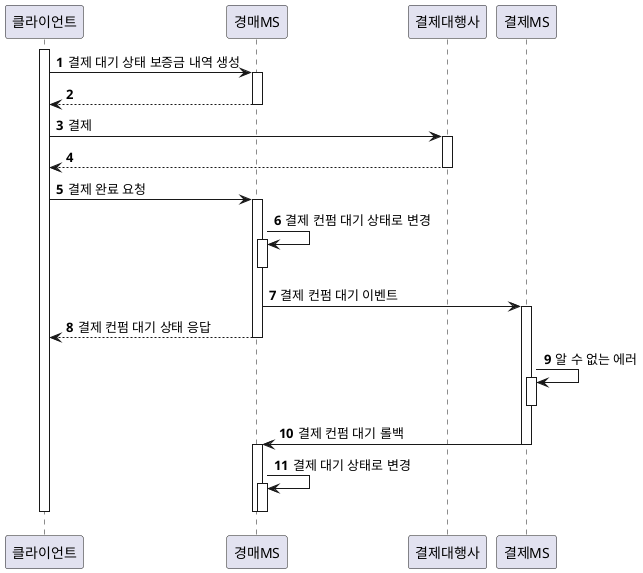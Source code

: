 @startuml
autonumber
participant 클라이언트

activate 클라이언트
클라이언트 -> 경매MS: 결제 대기 상태 보증금 내역 생성
    activate 경매MS
    경매MS --> 클라이언트
    deactivate 경매MS
클라이언트 -> 결제대행사: 결제
    activate 결제대행사
    결제대행사 --> 클라이언트
    deactivate 결제대행사

클라이언트 -> 경매MS: 결제 완료 요청
    activate 경매MS
    경매MS -> 경매MS: 결제 컨펌 대기 상태로 변경
        activate 경매MS
        deactivate 경매MS
    경매MS -> 결제MS: 결제 컨펌 대기 이벤트
        activate 결제MS
    경매MS --> 클라이언트: 결제 컨펌 대기 상태 응답
    deactivate 경매MS
    결제MS -> 결제MS: 알 수 없는 에러
        activate 결제MS
        deactivate 결제MS
    결제MS -> 경매MS: 결제 컨펌 대기 롤백
    deactivate 결제MS

    activate 경매MS
        경매MS -> 경매MS: 결제 대기 상태로 변경
        activate 경매MS
        deactivate 경매MS
    deactivate 경매MS
deactivate 클라이언트
@enduml